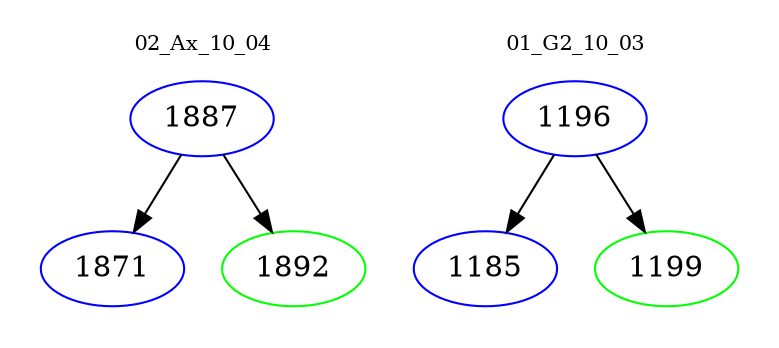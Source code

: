 digraph{
subgraph cluster_0 {
color = white
label = "02_Ax_10_04";
fontsize=10;
T0_1887 [label="1887", color="blue"]
T0_1887 -> T0_1871 [color="black"]
T0_1871 [label="1871", color="blue"]
T0_1887 -> T0_1892 [color="black"]
T0_1892 [label="1892", color="green"]
}
subgraph cluster_1 {
color = white
label = "01_G2_10_03";
fontsize=10;
T1_1196 [label="1196", color="blue"]
T1_1196 -> T1_1185 [color="black"]
T1_1185 [label="1185", color="blue"]
T1_1196 -> T1_1199 [color="black"]
T1_1199 [label="1199", color="green"]
}
}

